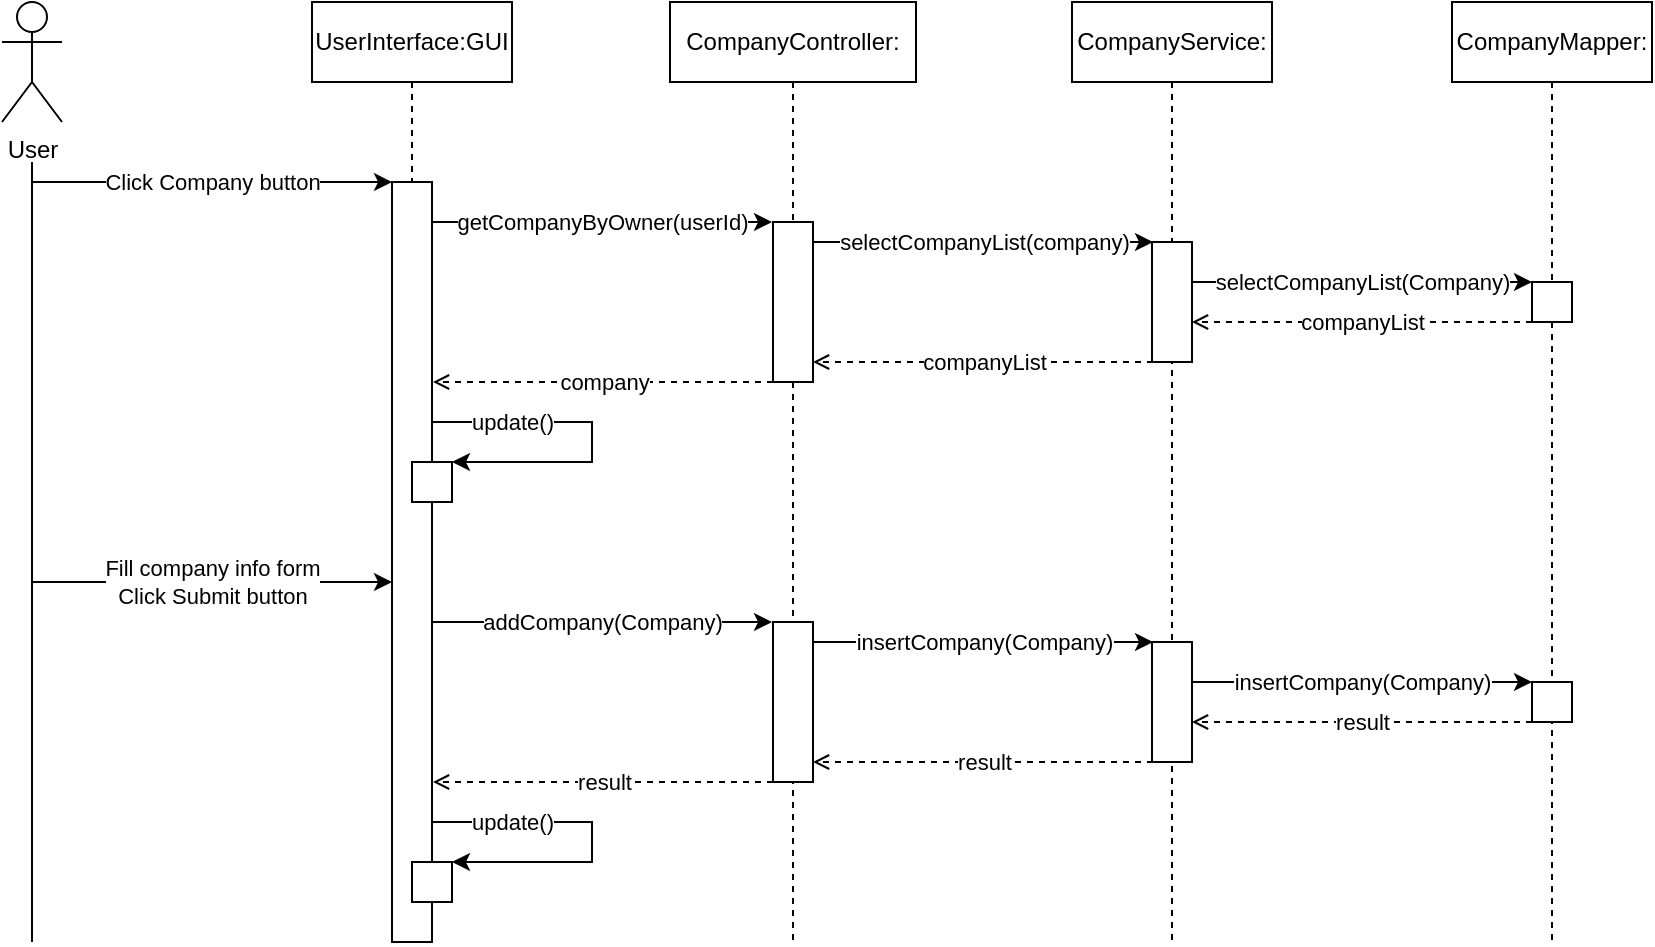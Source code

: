 <mxfile version="12.6.5" type="device" pages="2"><diagram id="jYnrnLK_A4vkbpJ57C13" name="企业入驻申请"><mxGraphModel dx="1086" dy="806" grid="1" gridSize="10" guides="1" tooltips="1" connect="1" arrows="1" fold="1" page="1" pageScale="1" pageWidth="827" pageHeight="1169" math="0" shadow="0"><root><mxCell id="0"/><mxCell id="1" parent="0"/><mxCell id="FHSjyU-Rvu7NnY2hEBD0-1" value="User" style="shape=umlActor;verticalLabelPosition=bottom;labelBackgroundColor=#ffffff;verticalAlign=top;html=1;outlineConnect=0;" parent="1" vertex="1"><mxGeometry x="15" y="10" width="30" height="60" as="geometry"/></mxCell><mxCell id="FHSjyU-Rvu7NnY2hEBD0-2" value="UserInterface:GUI" style="shape=umlLifeline;perimeter=lifelinePerimeter;whiteSpace=wrap;html=1;container=1;collapsible=0;recursiveResize=0;outlineConnect=0;flipV=0;" parent="1" vertex="1"><mxGeometry x="170" y="10" width="100" height="470" as="geometry"/></mxCell><mxCell id="FHSjyU-Rvu7NnY2hEBD0-7" value="" style="rounded=0;whiteSpace=wrap;html=1;" parent="FHSjyU-Rvu7NnY2hEBD0-2" vertex="1"><mxGeometry x="40" y="90" width="20" height="380" as="geometry"/></mxCell><mxCell id="FHSjyU-Rvu7NnY2hEBD0-3" value="CompanyMapper:" style="shape=umlLifeline;perimeter=lifelinePerimeter;whiteSpace=wrap;html=1;container=1;collapsible=0;recursiveResize=0;outlineConnect=0;flipV=0;movable=1;resizable=1;rotatable=1;deletable=1;editable=1;connectable=1;" parent="1" vertex="1"><mxGeometry x="740" y="10" width="100" height="470" as="geometry"/></mxCell><mxCell id="FHSjyU-Rvu7NnY2hEBD0-4" value="CompanyController:" style="shape=umlLifeline;perimeter=lifelinePerimeter;whiteSpace=wrap;html=1;container=1;collapsible=0;recursiveResize=0;outlineConnect=0;flipV=0;movable=1;resizable=1;rotatable=1;deletable=1;editable=1;connectable=1;" parent="1" vertex="1"><mxGeometry x="349" y="10" width="123" height="470" as="geometry"/></mxCell><mxCell id="FHSjyU-Rvu7NnY2hEBD0-5" value="CompanyService:" style="shape=umlLifeline;perimeter=lifelinePerimeter;whiteSpace=wrap;html=1;container=1;collapsible=0;recursiveResize=0;outlineConnect=0;flipV=0;movable=1;resizable=1;rotatable=1;deletable=1;editable=1;connectable=1;" parent="1" vertex="1"><mxGeometry x="550" y="10" width="100" height="470" as="geometry"/></mxCell><mxCell id="FHSjyU-Rvu7NnY2hEBD0-6" value="" style="endArrow=none;html=1;" parent="1" edge="1"><mxGeometry width="50" height="50" relative="1" as="geometry"><mxPoint x="30" y="480" as="sourcePoint"/><mxPoint x="30" y="90" as="targetPoint"/></mxGeometry></mxCell><mxCell id="FHSjyU-Rvu7NnY2hEBD0-8" value="Click Company button" style="endArrow=classic;html=1;" parent="1" edge="1"><mxGeometry width="50" height="50" relative="1" as="geometry"><mxPoint x="30" y="100" as="sourcePoint"/><mxPoint x="210" y="100" as="targetPoint"/></mxGeometry></mxCell><mxCell id="FHSjyU-Rvu7NnY2hEBD0-9" value="" style="rounded=0;whiteSpace=wrap;html=1;" parent="1" vertex="1"><mxGeometry x="220" y="240" width="20" height="20" as="geometry"/></mxCell><mxCell id="FHSjyU-Rvu7NnY2hEBD0-10" value="update()" style="endArrow=classic;html=1;edgeStyle=elbowEdgeStyle;rounded=0;entryX=1;entryY=0;entryDx=0;entryDy=0;" parent="1" target="FHSjyU-Rvu7NnY2hEBD0-9" edge="1"><mxGeometry x="-0.529" width="50" height="50" relative="1" as="geometry"><mxPoint x="230" y="220" as="sourcePoint"/><mxPoint x="280" y="240" as="targetPoint"/><Array as="points"><mxPoint x="310" y="230"/><mxPoint x="260" y="220"/><mxPoint x="270" y="240"/></Array><mxPoint as="offset"/></mxGeometry></mxCell><mxCell id="FHSjyU-Rvu7NnY2hEBD0-30" value="" style="group" parent="1" vertex="1" connectable="0"><mxGeometry x="30" y="300" width="770" height="160" as="geometry"/></mxCell><mxCell id="FHSjyU-Rvu7NnY2hEBD0-11" value="Fill company info form&lt;br&gt;Click Submit button" style="endArrow=classic;html=1;" parent="FHSjyU-Rvu7NnY2hEBD0-30" edge="1"><mxGeometry width="50" height="50" relative="1" as="geometry"><mxPoint as="sourcePoint"/><mxPoint x="180" as="targetPoint"/></mxGeometry></mxCell><mxCell id="FHSjyU-Rvu7NnY2hEBD0-12" value="" style="rounded=0;whiteSpace=wrap;html=1;" parent="FHSjyU-Rvu7NnY2hEBD0-30" vertex="1"><mxGeometry x="370.5" y="20" width="20" height="80" as="geometry"/></mxCell><mxCell id="FHSjyU-Rvu7NnY2hEBD0-13" value="addCompany(Company)" style="endArrow=classic;html=1;" parent="FHSjyU-Rvu7NnY2hEBD0-30" edge="1"><mxGeometry width="50" height="50" relative="1" as="geometry"><mxPoint x="200" y="20" as="sourcePoint"/><mxPoint x="370" y="20" as="targetPoint"/></mxGeometry></mxCell><mxCell id="FHSjyU-Rvu7NnY2hEBD0-15" value="insertCompany(Company)" style="endArrow=classic;html=1;" parent="FHSjyU-Rvu7NnY2hEBD0-30" edge="1"><mxGeometry width="50" height="50" relative="1" as="geometry"><mxPoint x="390.5" y="30" as="sourcePoint"/><mxPoint x="560.5" y="30" as="targetPoint"/></mxGeometry></mxCell><mxCell id="FHSjyU-Rvu7NnY2hEBD0-17" value="insertCompany(Company)" style="endArrow=classic;html=1;" parent="FHSjyU-Rvu7NnY2hEBD0-30" edge="1"><mxGeometry width="50" height="50" relative="1" as="geometry"><mxPoint x="580" y="50" as="sourcePoint"/><mxPoint x="750" y="50" as="targetPoint"/></mxGeometry></mxCell><mxCell id="FHSjyU-Rvu7NnY2hEBD0-18" value="result" style="endArrow=open;html=1;dashed=1;endFill=0;" parent="FHSjyU-Rvu7NnY2hEBD0-30" edge="1"><mxGeometry width="50" height="50" relative="1" as="geometry"><mxPoint x="750" y="70" as="sourcePoint"/><mxPoint x="580" y="70" as="targetPoint"/></mxGeometry></mxCell><mxCell id="FHSjyU-Rvu7NnY2hEBD0-19" value="result" style="endArrow=open;html=1;dashed=1;endFill=0;" parent="FHSjyU-Rvu7NnY2hEBD0-30" edge="1"><mxGeometry width="50" height="50" relative="1" as="geometry"><mxPoint x="560.5" y="90" as="sourcePoint"/><mxPoint x="390.5" y="90" as="targetPoint"/></mxGeometry></mxCell><mxCell id="FHSjyU-Rvu7NnY2hEBD0-20" value="result" style="endArrow=open;html=1;dashed=1;endFill=0;" parent="FHSjyU-Rvu7NnY2hEBD0-30" edge="1"><mxGeometry width="50" height="50" relative="1" as="geometry"><mxPoint x="370.5" y="100" as="sourcePoint"/><mxPoint x="200.5" y="100" as="targetPoint"/></mxGeometry></mxCell><mxCell id="FHSjyU-Rvu7NnY2hEBD0-21" value="" style="rounded=0;whiteSpace=wrap;html=1;" parent="FHSjyU-Rvu7NnY2hEBD0-30" vertex="1"><mxGeometry x="190" y="140" width="20" height="20" as="geometry"/></mxCell><mxCell id="FHSjyU-Rvu7NnY2hEBD0-22" value="update()" style="endArrow=classic;html=1;edgeStyle=elbowEdgeStyle;rounded=0;entryX=1;entryY=0;entryDx=0;entryDy=0;" parent="FHSjyU-Rvu7NnY2hEBD0-30" target="FHSjyU-Rvu7NnY2hEBD0-21" edge="1"><mxGeometry x="-0.529" width="50" height="50" relative="1" as="geometry"><mxPoint x="200" y="120" as="sourcePoint"/><mxPoint x="250" y="140" as="targetPoint"/><Array as="points"><mxPoint x="280" y="130"/><mxPoint x="230" y="120"/><mxPoint x="240" y="140"/></Array><mxPoint as="offset"/></mxGeometry></mxCell><mxCell id="FHSjyU-Rvu7NnY2hEBD0-16" value="" style="rounded=0;whiteSpace=wrap;html=1;" parent="FHSjyU-Rvu7NnY2hEBD0-30" vertex="1"><mxGeometry x="750" y="50" width="20" height="20" as="geometry"/></mxCell><mxCell id="FHSjyU-Rvu7NnY2hEBD0-29" value="" style="group" parent="FHSjyU-Rvu7NnY2hEBD0-30" vertex="1" connectable="0"><mxGeometry x="560" y="30" width="20" height="60" as="geometry"/></mxCell><mxCell id="FHSjyU-Rvu7NnY2hEBD0-14" value="" style="rounded=0;whiteSpace=wrap;html=1;" parent="FHSjyU-Rvu7NnY2hEBD0-29" vertex="1"><mxGeometry width="20" height="60" as="geometry"/></mxCell><mxCell id="FHSjyU-Rvu7NnY2hEBD0-33" value="" style="rounded=0;whiteSpace=wrap;html=1;" parent="1" vertex="1"><mxGeometry x="400.5" y="120" width="20" height="80" as="geometry"/></mxCell><mxCell id="FHSjyU-Rvu7NnY2hEBD0-34" value="getCompanyByOwner(userId)" style="endArrow=classic;html=1;" parent="1" edge="1"><mxGeometry width="50" height="50" relative="1" as="geometry"><mxPoint x="230" y="120.0" as="sourcePoint"/><mxPoint x="400" y="120.0" as="targetPoint"/></mxGeometry></mxCell><mxCell id="FHSjyU-Rvu7NnY2hEBD0-35" value="selectCompanyList(company)" style="endArrow=classic;html=1;" parent="1" edge="1"><mxGeometry width="50" height="50" relative="1" as="geometry"><mxPoint x="420.5" y="130.0" as="sourcePoint"/><mxPoint x="590.5" y="130.0" as="targetPoint"/></mxGeometry></mxCell><mxCell id="FHSjyU-Rvu7NnY2hEBD0-36" value="selectCompanyList(Company)" style="endArrow=classic;html=1;" parent="1" edge="1"><mxGeometry width="50" height="50" relative="1" as="geometry"><mxPoint x="610" y="150.0" as="sourcePoint"/><mxPoint x="780" y="150.0" as="targetPoint"/></mxGeometry></mxCell><mxCell id="FHSjyU-Rvu7NnY2hEBD0-37" value="companyList" style="endArrow=open;html=1;dashed=1;endFill=0;" parent="1" edge="1"><mxGeometry width="50" height="50" relative="1" as="geometry"><mxPoint x="780" y="170" as="sourcePoint"/><mxPoint x="610" y="170" as="targetPoint"/></mxGeometry></mxCell><mxCell id="FHSjyU-Rvu7NnY2hEBD0-38" value="companyList" style="endArrow=open;html=1;dashed=1;endFill=0;" parent="1" edge="1"><mxGeometry width="50" height="50" relative="1" as="geometry"><mxPoint x="590.5" y="190" as="sourcePoint"/><mxPoint x="420.5" y="190" as="targetPoint"/></mxGeometry></mxCell><mxCell id="FHSjyU-Rvu7NnY2hEBD0-39" value="company" style="endArrow=open;html=1;dashed=1;endFill=0;" parent="1" edge="1"><mxGeometry width="50" height="50" relative="1" as="geometry"><mxPoint x="400.5" y="200" as="sourcePoint"/><mxPoint x="230.5" y="200" as="targetPoint"/></mxGeometry></mxCell><mxCell id="FHSjyU-Rvu7NnY2hEBD0-40" value="" style="rounded=0;whiteSpace=wrap;html=1;" parent="1" vertex="1"><mxGeometry x="780" y="150" width="20" height="20" as="geometry"/></mxCell><mxCell id="FHSjyU-Rvu7NnY2hEBD0-41" value="" style="group" parent="1" vertex="1" connectable="0"><mxGeometry x="590" y="130" width="20" height="60" as="geometry"/></mxCell><mxCell id="FHSjyU-Rvu7NnY2hEBD0-42" value="" style="rounded=0;whiteSpace=wrap;html=1;" parent="FHSjyU-Rvu7NnY2hEBD0-41" vertex="1"><mxGeometry width="20" height="60" as="geometry"/></mxCell></root></mxGraphModel></diagram><diagram name="申请服务单" id="k6i9qOKezAfAkJOvy70D"><mxGraphModel dx="1185" dy="685" grid="1" gridSize="10" guides="1" tooltips="1" connect="1" arrows="1" fold="1" page="1" pageScale="1" pageWidth="827" pageHeight="1169" math="0" shadow="0"><root><mxCell id="o7XIM3vsFYhwZLQ4VpBA-0"/><mxCell id="o7XIM3vsFYhwZLQ4VpBA-1" parent="o7XIM3vsFYhwZLQ4VpBA-0"/><mxCell id="oNLPTQQNj7HOyIN3P1Hs-34" value="TicketService:" style="shape=umlLifeline;perimeter=lifelinePerimeter;whiteSpace=wrap;html=1;container=1;collapsible=0;recursiveResize=0;outlineConnect=0;flipV=0;movable=1;resizable=1;rotatable=1;deletable=1;editable=1;connectable=1;" vertex="1" parent="o7XIM3vsFYhwZLQ4VpBA-1"><mxGeometry x="550" y="240" width="100" height="320" as="geometry"/></mxCell><mxCell id="o7XIM3vsFYhwZLQ4VpBA-2" value="User" style="shape=umlActor;verticalLabelPosition=bottom;labelBackgroundColor=#ffffff;verticalAlign=top;html=1;outlineConnect=0;" parent="o7XIM3vsFYhwZLQ4VpBA-1" vertex="1"><mxGeometry x="15" y="10" width="30" height="60" as="geometry"/></mxCell><mxCell id="o7XIM3vsFYhwZLQ4VpBA-3" value="UserInterface:GUI" style="shape=umlLifeline;perimeter=lifelinePerimeter;whiteSpace=wrap;html=1;container=1;collapsible=0;recursiveResize=0;outlineConnect=0;flipV=0;" parent="o7XIM3vsFYhwZLQ4VpBA-1" vertex="1"><mxGeometry x="170" y="10" width="100" height="550" as="geometry"/></mxCell><mxCell id="o7XIM3vsFYhwZLQ4VpBA-4" value="" style="rounded=0;whiteSpace=wrap;html=1;" parent="o7XIM3vsFYhwZLQ4VpBA-3" vertex="1"><mxGeometry x="40" y="90" width="20" height="460" as="geometry"/></mxCell><mxCell id="o7XIM3vsFYhwZLQ4VpBA-5" value="TicketMapper:" style="shape=umlLifeline;perimeter=lifelinePerimeter;whiteSpace=wrap;html=1;container=1;collapsible=0;recursiveResize=0;outlineConnect=0;flipV=0;movable=1;resizable=1;rotatable=1;deletable=1;editable=1;connectable=1;" parent="o7XIM3vsFYhwZLQ4VpBA-1" vertex="1"><mxGeometry x="740" y="10" width="100" height="550" as="geometry"/></mxCell><mxCell id="o7XIM3vsFYhwZLQ4VpBA-6" value="TicketTypeController:" style="shape=umlLifeline;perimeter=lifelinePerimeter;whiteSpace=wrap;html=1;container=1;collapsible=0;recursiveResize=0;outlineConnect=0;flipV=0;movable=1;resizable=1;rotatable=1;deletable=1;editable=1;connectable=1;" parent="o7XIM3vsFYhwZLQ4VpBA-1" vertex="1"><mxGeometry x="349" y="10" width="123" height="200" as="geometry"/></mxCell><mxCell id="o7XIM3vsFYhwZLQ4VpBA-7" value="TicketTypeService:" style="shape=umlLifeline;perimeter=lifelinePerimeter;whiteSpace=wrap;html=1;container=1;collapsible=0;recursiveResize=0;outlineConnect=0;flipV=0;movable=1;resizable=1;rotatable=1;deletable=1;editable=1;connectable=1;" parent="o7XIM3vsFYhwZLQ4VpBA-1" vertex="1"><mxGeometry x="540" y="10" width="120" height="200" as="geometry"/></mxCell><mxCell id="o7XIM3vsFYhwZLQ4VpBA-8" value="" style="endArrow=none;html=1;" parent="o7XIM3vsFYhwZLQ4VpBA-1" edge="1"><mxGeometry width="50" height="50" relative="1" as="geometry"><mxPoint x="30" y="560" as="sourcePoint"/><mxPoint x="30" y="90" as="targetPoint"/></mxGeometry></mxCell><mxCell id="o7XIM3vsFYhwZLQ4VpBA-9" value="Click ApplyTicket Button" style="endArrow=classic;html=1;" parent="o7XIM3vsFYhwZLQ4VpBA-1" edge="1"><mxGeometry width="50" height="50" relative="1" as="geometry"><mxPoint x="30" y="100" as="sourcePoint"/><mxPoint x="210" y="100" as="targetPoint"/></mxGeometry></mxCell><mxCell id="o7XIM3vsFYhwZLQ4VpBA-10" value="" style="rounded=0;whiteSpace=wrap;html=1;" parent="o7XIM3vsFYhwZLQ4VpBA-1" vertex="1"><mxGeometry x="220" y="240" width="20" height="20" as="geometry"/></mxCell><mxCell id="o7XIM3vsFYhwZLQ4VpBA-11" value="update()" style="endArrow=classic;html=1;edgeStyle=elbowEdgeStyle;rounded=0;entryX=1;entryY=0;entryDx=0;entryDy=0;" parent="o7XIM3vsFYhwZLQ4VpBA-1" target="o7XIM3vsFYhwZLQ4VpBA-10" edge="1"><mxGeometry x="-0.529" width="50" height="50" relative="1" as="geometry"><mxPoint x="230" y="220" as="sourcePoint"/><mxPoint x="280" y="240" as="targetPoint"/><Array as="points"><mxPoint x="310" y="230"/><mxPoint x="260" y="220"/><mxPoint x="270" y="240"/></Array><mxPoint as="offset"/></mxGeometry></mxCell><mxCell id="oNLPTQQNj7HOyIN3P1Hs-23" value="CompanyMapper:" style="shape=umlLifeline;perimeter=lifelinePerimeter;whiteSpace=wrap;html=1;container=1;collapsible=0;recursiveResize=0;outlineConnect=0;flipV=0;movable=1;resizable=1;rotatable=1;deletable=1;editable=1;connectable=1;" vertex="1" parent="o7XIM3vsFYhwZLQ4VpBA-1"><mxGeometry x="850" y="10" width="100" height="550" as="geometry"/></mxCell><mxCell id="oNLPTQQNj7HOyIN3P1Hs-24" value="TicketTypeMapper:" style="shape=umlLifeline;perimeter=lifelinePerimeter;whiteSpace=wrap;html=1;container=1;collapsible=0;recursiveResize=0;outlineConnect=0;flipV=0;movable=1;resizable=1;rotatable=1;deletable=1;editable=1;connectable=1;" vertex="1" parent="o7XIM3vsFYhwZLQ4VpBA-1"><mxGeometry x="955" y="10" width="110" height="550" as="geometry"/></mxCell><mxCell id="o7XIM3vsFYhwZLQ4VpBA-13" value="Fill ticket info form&lt;br&gt;Click Submit button" style="endArrow=classic;html=1;" parent="o7XIM3vsFYhwZLQ4VpBA-1" edge="1"><mxGeometry width="50" height="50" relative="1" as="geometry"><mxPoint x="30" y="300" as="sourcePoint"/><mxPoint x="210" y="300" as="targetPoint"/></mxGeometry></mxCell><mxCell id="o7XIM3vsFYhwZLQ4VpBA-15" value="applyTicket(ticket)" style="endArrow=classic;html=1;" parent="o7XIM3vsFYhwZLQ4VpBA-1" edge="1"><mxGeometry width="50" height="50" relative="1" as="geometry"><mxPoint x="230" y="320" as="sourcePoint"/><mxPoint x="400" y="320" as="targetPoint"/></mxGeometry></mxCell><mxCell id="o7XIM3vsFYhwZLQ4VpBA-16" value="applyticket(ticket)" style="endArrow=classic;html=1;" parent="o7XIM3vsFYhwZLQ4VpBA-1" edge="1"><mxGeometry width="50" height="50" relative="1" as="geometry"><mxPoint x="420.5" y="330" as="sourcePoint"/><mxPoint x="590.5" y="330" as="targetPoint"/></mxGeometry></mxCell><mxCell id="o7XIM3vsFYhwZLQ4VpBA-17" value="insertTicket(ticket)" style="endArrow=classic;html=1;" parent="o7XIM3vsFYhwZLQ4VpBA-1" edge="1"><mxGeometry width="50" height="50" relative="1" as="geometry"><mxPoint x="610" y="430" as="sourcePoint"/><mxPoint x="780" y="430" as="targetPoint"/></mxGeometry></mxCell><mxCell id="o7XIM3vsFYhwZLQ4VpBA-18" value="result" style="endArrow=open;html=1;dashed=1;endFill=0;" parent="o7XIM3vsFYhwZLQ4VpBA-1" edge="1"><mxGeometry width="50" height="50" relative="1" as="geometry"><mxPoint x="780" y="450" as="sourcePoint"/><mxPoint x="610" y="450" as="targetPoint"/></mxGeometry></mxCell><mxCell id="o7XIM3vsFYhwZLQ4VpBA-19" value="result" style="endArrow=open;html=1;dashed=1;endFill=0;" parent="o7XIM3vsFYhwZLQ4VpBA-1" edge="1"><mxGeometry width="50" height="50" relative="1" as="geometry"><mxPoint x="590.0" y="470" as="sourcePoint"/><mxPoint x="420" y="470" as="targetPoint"/></mxGeometry></mxCell><mxCell id="o7XIM3vsFYhwZLQ4VpBA-20" value="result" style="endArrow=open;html=1;dashed=1;endFill=0;" parent="o7XIM3vsFYhwZLQ4VpBA-1" edge="1"><mxGeometry width="50" height="50" relative="1" as="geometry"><mxPoint x="400.0" y="490" as="sourcePoint"/><mxPoint x="230" y="490" as="targetPoint"/></mxGeometry></mxCell><mxCell id="o7XIM3vsFYhwZLQ4VpBA-23" value="" style="rounded=0;whiteSpace=wrap;html=1;" parent="o7XIM3vsFYhwZLQ4VpBA-1" vertex="1"><mxGeometry x="780" y="430" width="20" height="20" as="geometry"/></mxCell><mxCell id="o7XIM3vsFYhwZLQ4VpBA-24" value="" style="group" parent="o7XIM3vsFYhwZLQ4VpBA-1" vertex="1" connectable="0"><mxGeometry x="590" y="330" width="20" height="140" as="geometry"/></mxCell><mxCell id="o7XIM3vsFYhwZLQ4VpBA-25" value="" style="rounded=0;whiteSpace=wrap;html=1;" parent="o7XIM3vsFYhwZLQ4VpBA-24" vertex="1"><mxGeometry width="20" height="140" as="geometry"/></mxCell><mxCell id="oNLPTQQNj7HOyIN3P1Hs-25" value="selectCompanyByCompanyId(companyId)" style="endArrow=classic;html=1;" edge="1" parent="o7XIM3vsFYhwZLQ4VpBA-1"><mxGeometry width="50" height="50" relative="1" as="geometry"><mxPoint x="610" y="350" as="sourcePoint"/><mxPoint x="890" y="350" as="targetPoint"/></mxGeometry></mxCell><mxCell id="oNLPTQQNj7HOyIN3P1Hs-26" value="" style="rounded=0;whiteSpace=wrap;html=1;" vertex="1" parent="o7XIM3vsFYhwZLQ4VpBA-1"><mxGeometry x="890" y="350" width="20" height="20" as="geometry"/></mxCell><mxCell id="oNLPTQQNj7HOyIN3P1Hs-27" value="company" style="endArrow=open;html=1;dashed=1;endFill=0;" edge="1" parent="o7XIM3vsFYhwZLQ4VpBA-1"><mxGeometry width="50" height="50" relative="1" as="geometry"><mxPoint x="890" y="370" as="sourcePoint"/><mxPoint x="610" y="370" as="targetPoint"/></mxGeometry></mxCell><mxCell id="oNLPTQQNj7HOyIN3P1Hs-28" value="" style="rounded=0;whiteSpace=wrap;html=1;" vertex="1" parent="o7XIM3vsFYhwZLQ4VpBA-1"><mxGeometry x="1000" y="390" width="20" height="20" as="geometry"/></mxCell><mxCell id="oNLPTQQNj7HOyIN3P1Hs-29" value="selectTicketTypeById(ticketTypeId)" style="endArrow=classic;html=1;" edge="1" parent="o7XIM3vsFYhwZLQ4VpBA-1"><mxGeometry width="50" height="50" relative="1" as="geometry"><mxPoint x="610" y="390" as="sourcePoint"/><mxPoint x="1000" y="390" as="targetPoint"/></mxGeometry></mxCell><mxCell id="oNLPTQQNj7HOyIN3P1Hs-30" value="ticketType" style="endArrow=open;html=1;dashed=1;endFill=0;" edge="1" parent="o7XIM3vsFYhwZLQ4VpBA-1"><mxGeometry width="50" height="50" relative="1" as="geometry"><mxPoint x="1000" y="410" as="sourcePoint"/><mxPoint x="610" y="410" as="targetPoint"/></mxGeometry></mxCell><mxCell id="oNLPTQQNj7HOyIN3P1Hs-33" value="TicketController:" style="shape=umlLifeline;perimeter=lifelinePerimeter;whiteSpace=wrap;html=1;container=1;collapsible=0;recursiveResize=0;outlineConnect=0;flipV=0;movable=1;resizable=1;rotatable=1;deletable=1;editable=1;connectable=1;" vertex="1" parent="o7XIM3vsFYhwZLQ4VpBA-1"><mxGeometry x="349" y="240" width="123" height="320" as="geometry"/></mxCell><mxCell id="o7XIM3vsFYhwZLQ4VpBA-14" value="" style="rounded=0;whiteSpace=wrap;html=1;" parent="o7XIM3vsFYhwZLQ4VpBA-1" vertex="1"><mxGeometry x="400.5" y="320" width="20" height="170" as="geometry"/></mxCell><mxCell id="o7XIM3vsFYhwZLQ4VpBA-26" value="" style="rounded=0;whiteSpace=wrap;html=1;" parent="o7XIM3vsFYhwZLQ4VpBA-1" vertex="1"><mxGeometry x="400.5" y="120" width="20" height="80" as="geometry"/></mxCell><mxCell id="o7XIM3vsFYhwZLQ4VpBA-27" value="listTicketType(ticketType)" style="endArrow=classic;html=1;" parent="o7XIM3vsFYhwZLQ4VpBA-1" edge="1"><mxGeometry width="50" height="50" relative="1" as="geometry"><mxPoint x="230" y="120.0" as="sourcePoint"/><mxPoint x="400" y="120.0" as="targetPoint"/></mxGeometry></mxCell><mxCell id="o7XIM3vsFYhwZLQ4VpBA-28" value="selectTicketTypeList(ticketType)" style="endArrow=classic;html=1;" parent="o7XIM3vsFYhwZLQ4VpBA-1" edge="1"><mxGeometry width="50" height="50" relative="1" as="geometry"><mxPoint x="420.5" y="130.0" as="sourcePoint"/><mxPoint x="590.5" y="130.0" as="targetPoint"/></mxGeometry></mxCell><mxCell id="o7XIM3vsFYhwZLQ4VpBA-29" value="selectTicketTypeList(ticketType)" style="endArrow=classic;html=1;" parent="o7XIM3vsFYhwZLQ4VpBA-1" edge="1"><mxGeometry width="50" height="50" relative="1" as="geometry"><mxPoint x="610" y="150.0" as="sourcePoint"/><mxPoint x="1000" y="150" as="targetPoint"/></mxGeometry></mxCell><mxCell id="o7XIM3vsFYhwZLQ4VpBA-30" value="ticketTypeList" style="endArrow=open;html=1;dashed=1;endFill=0;" parent="o7XIM3vsFYhwZLQ4VpBA-1" edge="1"><mxGeometry width="50" height="50" relative="1" as="geometry"><mxPoint x="1000" y="170" as="sourcePoint"/><mxPoint x="610" y="170" as="targetPoint"/></mxGeometry></mxCell><mxCell id="o7XIM3vsFYhwZLQ4VpBA-31" value="ticketTypeList" style="endArrow=open;html=1;dashed=1;endFill=0;" parent="o7XIM3vsFYhwZLQ4VpBA-1" edge="1"><mxGeometry width="50" height="50" relative="1" as="geometry"><mxPoint x="590.5" y="190" as="sourcePoint"/><mxPoint x="420.5" y="190" as="targetPoint"/></mxGeometry></mxCell><mxCell id="o7XIM3vsFYhwZLQ4VpBA-32" value="ticketTypeList" style="endArrow=open;html=1;dashed=1;endFill=0;" parent="o7XIM3vsFYhwZLQ4VpBA-1" edge="1"><mxGeometry width="50" height="50" relative="1" as="geometry"><mxPoint x="400.5" y="200" as="sourcePoint"/><mxPoint x="230.5" y="200" as="targetPoint"/></mxGeometry></mxCell><mxCell id="o7XIM3vsFYhwZLQ4VpBA-33" value="" style="rounded=0;whiteSpace=wrap;html=1;" parent="o7XIM3vsFYhwZLQ4VpBA-1" vertex="1"><mxGeometry x="1000" y="150" width="20" height="20" as="geometry"/></mxCell><mxCell id="o7XIM3vsFYhwZLQ4VpBA-34" value="" style="group" parent="o7XIM3vsFYhwZLQ4VpBA-1" vertex="1" connectable="0"><mxGeometry x="590" y="130" width="20" height="60" as="geometry"/></mxCell><mxCell id="o7XIM3vsFYhwZLQ4VpBA-35" value="" style="rounded=0;whiteSpace=wrap;html=1;" parent="o7XIM3vsFYhwZLQ4VpBA-34" vertex="1"><mxGeometry width="20" height="60" as="geometry"/></mxCell></root></mxGraphModel></diagram></mxfile>